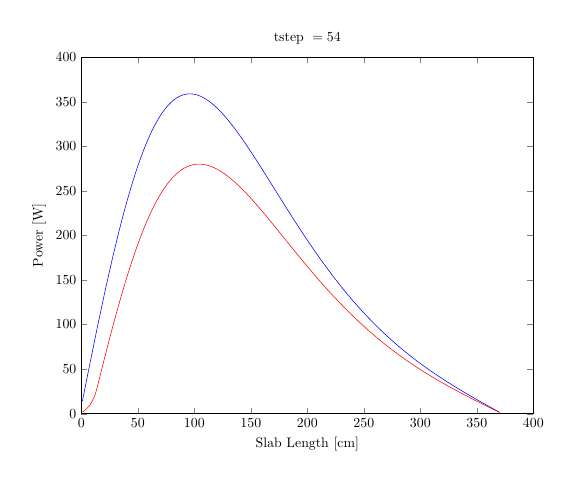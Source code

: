 \begin{tikzpicture}[scale=0.5]

\begin{axis}[%
scale only axis,
width=4.521in,
height=3.566in,
xmin=0, xmax=400,
ymin=0, ymax=400,
xlabel={Slab Length [cm]},
ylabel={Power [W]},
title={$\text{tstep }= 54$},
axis on top]
\addplot [
color=blue,
solid
]
coordinates{
 (1,13.991)(2,20.359)(3,26.72)(4,33.07)(5,39.408)(6,45.73)(7,52.035)(8,58.321)(9,64.584)(10,70.823)(11,77.035)(12,83.218)(13,89.369)(14,95.487)(15,101.569)(16,107.613)(17,113.617)(18,119.578)(19,125.496)(20,131.366)(21,137.189)(22,142.96)(23,148.68)(24,154.345)(25,159.955)(26,165.506)(27,170.998)(28,176.428)(29,181.795)(30,187.098)(31,192.335)(32,197.504)(33,202.604)(34,207.633)(35,212.591)(36,217.475)(37,222.285)(38,227.019)(39,231.677)(40,236.256)(41,240.757)(42,245.178)(43,249.519)(44,253.778)(45,257.954)(46,262.048)(47,266.057)(48,269.982)(49,273.822)(50,277.577)(51,281.245)(52,284.827)(53,288.323)(54,291.731)(55,295.052)(56,298.285)(57,301.43)(58,304.488)(59,307.457)(60,310.339)(61,313.133)(62,315.839)(63,318.457)(64,320.988)(65,323.431)(66,325.788)(67,328.057)(68,330.241)(69,332.338)(70,334.35)(71,336.276)(72,338.118)(73,339.876)(74,341.55)(75,343.141)(76,344.65)(77,346.078)(78,347.424)(79,348.69)(80,349.877)(81,350.985)(82,352.015)(83,352.967)(84,353.844)(85,354.645)(86,355.372)(87,356.025)(88,356.606)(89,357.114)(90,357.553)(91,357.921)(92,358.22)(93,358.452)(94,358.617)(95,358.716)(96,358.751)(97,358.722)(98,358.63)(99,358.477)(100,358.264)(101,357.991)(102,357.659)(103,357.271)(104,356.826)(105,356.327)(106,355.774)(107,355.167)(108,354.509)(109,353.801)(110,353.043)(111,352.236)(112,351.382)(113,350.482)(114,349.537)(115,348.547)(116,347.515)(117,346.441)(118,345.325)(119,344.17)(120,342.976)(121,341.744)(122,340.476)(123,339.172)(124,337.833)(125,336.461)(126,335.056)(127,333.619)(128,332.152)(129,330.654)(130,329.128)(131,327.575)(132,325.994)(133,324.387)(134,322.756)(135,321.1)(136,319.421)(137,317.719)(138,315.997)(139,314.253)(140,312.49)(141,310.707)(142,308.907)(143,307.089)(144,305.254)(145,303.404)(146,301.538)(147,299.659)(148,297.765)(149,295.859)(150,293.941)(151,292.012)(152,290.071)(153,288.121)(154,286.161)(155,284.192)(156,282.216)(157,280.232)(158,278.24)(159,276.243)(160,274.24)(161,272.232)(162,270.219)(163,268.202)(164,266.181)(165,264.158)(166,262.132)(167,260.104)(168,258.075)(169,256.044)(170,254.013)(171,251.982)(172,249.951)(173,247.92)(174,245.891)(175,243.864)(176,241.838)(177,239.815)(178,237.794)(179,235.776)(180,233.762)(181,231.752)(182,229.745)(183,227.743)(184,225.746)(185,223.753)(186,221.766)(187,219.785)(188,217.809)(189,215.839)(190,213.876)(191,211.919)(192,209.969)(193,208.027)(194,206.091)(195,204.163)(196,202.242)(197,200.33)(198,198.425)(199,196.529)(200,194.641)(201,192.762)(202,190.892)(203,189.03)(204,187.178)(205,185.334)(206,183.5)(207,181.676)(208,179.861)(209,178.055)(210,176.26)(211,174.474)(212,172.698)(213,170.933)(214,169.177)(215,167.432)(216,165.697)(217,163.972)(218,162.258)(219,160.554)(220,158.861)(221,157.178)(222,155.506)(223,153.845)(224,152.194)(225,150.554)(226,148.925)(227,147.307)(228,145.699)(229,144.102)(230,142.516)(231,140.941)(232,139.377)(233,137.823)(234,136.281)(235,134.749)(236,133.228)(237,131.718)(238,130.218)(239,128.73)(240,127.252)(241,125.785)(242,124.328)(243,122.883)(244,121.447)(245,120.023)(246,118.609)(247,117.206)(248,115.813)(249,114.43)(250,113.058)(251,111.697)(252,110.345)(253,109.004)(254,107.673)(255,106.352)(256,105.042)(257,103.741)(258,102.451)(259,101.17)(260,99.899)(261,98.638)(262,97.387)(263,96.145)(264,94.913)(265,93.69)(266,92.477)(267,91.274)(268,90.079)(269,88.894)(270,87.718)(271,86.551)(272,85.393)(273,84.245)(274,83.105)(275,81.973)(276,80.851)(277,79.737)(278,78.631)(279,77.534)(280,76.446)(281,75.366)(282,74.294)(283,73.23)(284,72.174)(285,71.126)(286,70.086)(287,69.054)(288,68.029)(289,67.012)(290,66.003)(291,65.001)(292,64.006)(293,63.019)(294,62.039)(295,61.066)(296,60.1)(297,59.141)(298,58.188)(299,57.243)(300,56.304)(301,55.371)(302,54.445)(303,53.526)(304,52.612)(305,51.705)(306,50.804)(307,49.909)(308,49.02)(309,48.137)(310,47.259)(311,46.388)(312,45.521)(313,44.66)(314,43.805)(315,42.955)(316,42.109)(317,41.269)(318,40.434)(319,39.604)(320,38.779)(321,37.959)(322,37.143)(323,36.331)(324,35.524)(325,34.722)(326,33.923)(327,33.129)(328,32.339)(329,31.553)(330,30.771)(331,29.993)(332,29.218)(333,28.447)(334,27.68)(335,26.916)(336,26.155)(337,25.398)(338,24.644)(339,23.892)(340,23.144)(341,22.399)(342,21.657)(343,20.917)(344,20.18)(345,19.445)(346,18.713)(347,17.984)(348,17.256)(349,16.531)(350,15.808)(351,15.087)(352,14.367)(353,13.65)(354,12.934)(355,12.22)(356,11.508)(357,10.797)(358,10.087)(359,9.379)(360,8.671)(361,7.965)(362,7.26)(363,6.556)(364,5.853)(365,5.15)(366,4.448)(367,3.747)(368,3.046)(369,2.346)(370,1.645) 
};

\addplot [
color=red,
solid
]
coordinates{
 (1,1.828)(2,2.709)(3,3.66)(4,4.708)(5,5.878)(6,7.203)(7,8.716)(8,10.457)(9,12.473)(10,14.815)(11,17.545)(12,20.736)(13,24.47)(14,28.846)(15,33.98)(16,39.095)(17,44.19)(18,49.263)(19,54.311)(20,59.333)(21,64.327)(22,69.292)(23,74.224)(24,79.123)(25,83.987)(26,88.815)(27,93.603)(28,98.352)(29,103.058)(30,107.722)(31,112.34)(32,116.912)(33,121.436)(34,125.911)(35,130.336)(36,134.708)(37,139.027)(38,143.292)(39,147.502)(40,151.654)(41,155.749)(42,159.785)(43,163.76)(44,167.675)(45,171.528)(46,175.319)(47,179.046)(48,182.708)(49,186.306)(50,189.838)(51,193.303)(52,196.702)(53,200.033)(54,203.296)(55,206.49)(56,209.616)(57,212.672)(58,215.659)(59,218.576)(60,221.423)(61,224.2)(62,226.906)(63,229.541)(64,232.106)(65,234.6)(66,237.023)(67,239.376)(68,241.658)(69,243.869)(70,246.011)(71,248.082)(72,250.083)(73,252.014)(74,253.876)(75,255.669)(76,257.393)(77,259.049)(78,260.637)(79,262.157)(80,263.611)(81,264.997)(82,266.318)(83,267.573)(84,268.763)(85,269.888)(86,270.95)(87,271.948)(88,272.884)(89,273.758)(90,274.571)(91,275.324)(92,276.016)(93,276.65)(94,277.225)(95,277.742)(96,278.203)(97,278.607)(98,278.957)(99,279.252)(100,279.493)(101,279.681)(102,279.817)(103,279.903)(104,279.937)(105,279.923)(106,279.859)(107,279.748)(108,279.59)(109,279.386)(110,279.136)(111,278.842)(112,278.505)(113,278.125)(114,277.703)(115,277.241)(116,276.738)(117,276.196)(118,275.616)(119,274.998)(120,274.344)(121,273.653)(122,272.928)(123,272.169)(124,271.377)(125,270.552)(126,269.696)(127,268.808)(128,267.891)(129,266.945)(130,265.97)(131,264.968)(132,263.939)(133,262.884)(134,261.804)(135,260.699)(136,259.57)(137,258.419)(138,257.245)(139,256.05)(140,254.834)(141,253.598)(142,252.343)(143,251.068)(144,249.776)(145,248.467)(146,247.141)(147,245.798)(148,244.441)(149,243.069)(150,241.682)(151,240.282)(152,238.869)(153,237.444)(154,236.007)(155,234.559)(156,233.1)(157,231.631)(158,230.153)(159,228.666)(160,227.17)(161,225.666)(162,224.155)(163,222.637)(164,221.113)(165,219.582)(166,218.046)(167,216.504)(168,214.959)(169,213.408)(170,211.854)(171,210.297)(172,208.737)(173,207.174)(174,205.609)(175,204.042)(176,202.473)(177,200.904)(178,199.334)(179,197.763)(180,196.192)(181,194.622)(182,193.052)(183,191.482)(184,189.914)(185,188.348)(186,186.783)(187,185.22)(188,183.66)(189,182.102)(190,180.546)(191,178.994)(192,177.445)(193,175.899)(194,174.358)(195,172.82)(196,171.286)(197,169.756)(198,168.231)(199,166.711)(200,165.195)(201,163.685)(202,162.18)(203,160.68)(204,159.186)(205,157.697)(206,156.214)(207,154.738)(208,153.267)(209,151.803)(210,150.344)(211,148.893)(212,147.448)(213,146.009)(214,144.578)(215,143.153)(216,141.735)(217,140.324)(218,138.921)(219,137.524)(220,136.135)(221,134.754)(222,133.379)(223,132.012)(224,130.653)(225,129.301)(226,127.957)(227,126.621)(228,125.292)(229,123.972)(230,122.659)(231,121.353)(232,120.056)(233,118.766)(234,117.485)(235,116.211)(236,114.946)(237,113.688)(238,112.438)(239,111.196)(240,109.962)(241,108.737)(242,107.519)(243,106.309)(244,105.107)(245,103.913)(246,102.727)(247,101.549)(248,100.379)(249,99.217)(250,98.062)(251,96.916)(252,95.777)(253,94.646)(254,93.523)(255,92.408)(256,91.301)(257,90.201)(258,89.109)(259,88.024)(260,86.947)(261,85.878)(262,84.816)(263,83.762)(264,82.715)(265,81.676)(266,80.644)(267,79.619)(268,78.601)(269,77.591)(270,76.588)(271,75.592)(272,74.603)(273,73.621)(274,72.646)(275,71.678)(276,70.716)(277,69.762)(278,68.814)(279,67.873)(280,66.939)(281,66.011)(282,65.09)(283,64.175)(284,63.266)(285,62.364)(286,61.468)(287,60.578)(288,59.694)(289,58.817)(290,57.945)(291,57.08)(292,56.22)(293,55.366)(294,54.518)(295,53.675)(296,52.838)(297,52.007)(298,51.181)(299,50.361)(300,49.545)(301,48.736)(302,47.931)(303,47.131)(304,46.337)(305,45.547)(306,44.762)(307,43.983)(308,43.208)(309,42.437)(310,41.672)(311,40.91)(312,40.154)(313,39.402)(314,38.654)(315,37.91)(316,37.171)(317,36.435)(318,35.704)(319,34.977)(320,34.254)(321,33.534)(322,32.819)(323,32.106)(324,31.398)(325,30.693)(326,29.992)(327,29.294)(328,28.599)(329,27.908)(330,27.22)(331,26.535)(332,25.853)(333,25.174)(334,24.497)(335,23.824)(336,23.153)(337,22.485)(338,21.82)(339,21.157)(340,20.497)(341,19.839)(342,19.183)(343,18.53)(344,17.878)(345,17.229)(346,16.582)(347,15.937)(348,15.293)(349,14.651)(350,14.011)(351,13.373)(352,12.736)(353,12.101)(354,11.467)(355,10.835)(356,10.204)(357,9.574)(358,8.945)(359,8.317)(360,7.69)(361,7.064)(362,6.439)(363,5.815)(364,5.191)(365,4.568)(366,3.946)(367,3.324)(368,2.702)(369,2.081)(370,1.46) 
};

\end{axis}
\end{tikzpicture}

